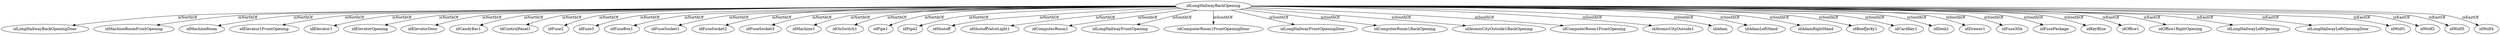 strict digraph  {
idLongHallwayBackOpening [node_type=entity_node];
idLongHallwayBackOpeningDoor [node_type=entity_node];
idMachineRoomFrontOpening [node_type=entity_node];
idMachineRoom [node_type=entity_node];
idElevator1FrontOpening [node_type=entity_node];
idElevator1 [node_type=entity_node];
idElevatorOpening [node_type=entity_node];
idElevatorDoor [node_type=entity_node];
idCandyBar1 [node_type=entity_node];
idControlPanel1 [node_type=entity_node];
idFuse2 [node_type=entity_node];
idFuse3 [node_type=entity_node];
idFuseBox1 [node_type=entity_node];
idFuseSocket1 [node_type=entity_node];
idFuseSocket2 [node_type=entity_node];
idFuseSocket3 [node_type=entity_node];
idMachine1 [node_type=entity_node];
idOnSwitch1 [node_type=entity_node];
idPipe1 [node_type=entity_node];
idPipe2 [node_type=entity_node];
idShutoff [node_type=entity_node];
idShutoffValveLight1 [node_type=entity_node];
idComputerRoom1 [node_type=entity_node];
idLongHallwayFrontOpening [node_type=entity_node];
idComputerRoom1FrontOpeningDoor [node_type=entity_node];
idLongHallwayFrontOpeningDoor [node_type=entity_node];
idComputerRoom1BackOpening [node_type=entity_node];
idAtomicCityOutside1BackOpening [node_type=entity_node];
idComputerRoom1FrontOpening [node_type=entity_node];
idAtomicCityOutside1 [node_type=entity_node];
idAdam [node_type=entity_node];
idAdamLeftHand [node_type=entity_node];
idAdamRightHand [node_type=entity_node];
idBeefJerky1 [node_type=entity_node];
idCardKey1 [node_type=entity_node];
idDesk1 [node_type=entity_node];
idDrawer1 [node_type=entity_node];
idFuse30A [node_type=entity_node];
idFusePackage [node_type=entity_node];
idKeyBlue [node_type=entity_node];
idOffice1 [node_type=entity_node];
idOffice1RightOpening [node_type=entity_node];
idLongHallwayLeftOpening [node_type=entity_node];
idLongHallwayLeftOpeningDoor [node_type=entity_node];
idWolf1 [node_type=entity_node];
idWolf2 [node_type=entity_node];
idWolf3 [node_type=entity_node];
idWolf4 [node_type=entity_node];
idLongHallwayBackOpening -> idLongHallwayBackOpeningDoor  [edge_type=relationship, label=isNorthOf];
idLongHallwayBackOpening -> idMachineRoomFrontOpening  [edge_type=relationship, label=isNorthOf];
idLongHallwayBackOpening -> idMachineRoom  [edge_type=relationship, label=isNorthOf];
idLongHallwayBackOpening -> idElevator1FrontOpening  [edge_type=relationship, label=isNorthOf];
idLongHallwayBackOpening -> idElevator1  [edge_type=relationship, label=isNorthOf];
idLongHallwayBackOpening -> idElevatorOpening  [edge_type=relationship, label=isNorthOf];
idLongHallwayBackOpening -> idElevatorDoor  [edge_type=relationship, label=isNorthOf];
idLongHallwayBackOpening -> idCandyBar1  [edge_type=relationship, label=isNorthOf];
idLongHallwayBackOpening -> idControlPanel1  [edge_type=relationship, label=isNorthOf];
idLongHallwayBackOpening -> idFuse2  [edge_type=relationship, label=isNorthOf];
idLongHallwayBackOpening -> idFuse3  [edge_type=relationship, label=isNorthOf];
idLongHallwayBackOpening -> idFuseBox1  [edge_type=relationship, label=isNorthOf];
idLongHallwayBackOpening -> idFuseSocket1  [edge_type=relationship, label=isNorthOf];
idLongHallwayBackOpening -> idFuseSocket2  [edge_type=relationship, label=isNorthOf];
idLongHallwayBackOpening -> idFuseSocket3  [edge_type=relationship, label=isNorthOf];
idLongHallwayBackOpening -> idMachine1  [edge_type=relationship, label=isNorthOf];
idLongHallwayBackOpening -> idOnSwitch1  [edge_type=relationship, label=isNorthOf];
idLongHallwayBackOpening -> idPipe1  [edge_type=relationship, label=isNorthOf];
idLongHallwayBackOpening -> idPipe2  [edge_type=relationship, label=isNorthOf];
idLongHallwayBackOpening -> idShutoff  [edge_type=relationship, label=isNorthOf];
idLongHallwayBackOpening -> idShutoffValveLight1  [edge_type=relationship, label=isNorthOf];
idLongHallwayBackOpening -> idComputerRoom1  [edge_type=relationship, label=isSouthOf];
idLongHallwayBackOpening -> idLongHallwayFrontOpening  [edge_type=relationship, label=isSouthOf];
idLongHallwayBackOpening -> idComputerRoom1FrontOpeningDoor  [edge_type=relationship, label=isSouthOf];
idLongHallwayBackOpening -> idLongHallwayFrontOpeningDoor  [edge_type=relationship, label=isSouthOf];
idLongHallwayBackOpening -> idComputerRoom1BackOpening  [edge_type=relationship, label=isSouthOf];
idLongHallwayBackOpening -> idAtomicCityOutside1BackOpening  [edge_type=relationship, label=isSouthOf];
idLongHallwayBackOpening -> idComputerRoom1FrontOpening  [edge_type=relationship, label=isSouthOf];
idLongHallwayBackOpening -> idAtomicCityOutside1  [edge_type=relationship, label=isSouthOf];
idLongHallwayBackOpening -> idAdam  [edge_type=relationship, label=isSouthOf];
idLongHallwayBackOpening -> idAdamLeftHand  [edge_type=relationship, label=isSouthOf];
idLongHallwayBackOpening -> idAdamRightHand  [edge_type=relationship, label=isSouthOf];
idLongHallwayBackOpening -> idBeefJerky1  [edge_type=relationship, label=isSouthOf];
idLongHallwayBackOpening -> idCardKey1  [edge_type=relationship, label=isSouthOf];
idLongHallwayBackOpening -> idDesk1  [edge_type=relationship, label=isSouthOf];
idLongHallwayBackOpening -> idDrawer1  [edge_type=relationship, label=isSouthOf];
idLongHallwayBackOpening -> idFuse30A  [edge_type=relationship, label=isSouthOf];
idLongHallwayBackOpening -> idFusePackage  [edge_type=relationship, label=isSouthOf];
idLongHallwayBackOpening -> idKeyBlue  [edge_type=relationship, label=isSouthOf];
idLongHallwayBackOpening -> idOffice1  [edge_type=relationship, label=isEastOf];
idLongHallwayBackOpening -> idOffice1RightOpening  [edge_type=relationship, label=isEastOf];
idLongHallwayBackOpening -> idLongHallwayLeftOpening  [edge_type=relationship, label=isEastOf];
idLongHallwayBackOpening -> idLongHallwayLeftOpeningDoor  [edge_type=relationship, label=isEastOf];
idLongHallwayBackOpening -> idWolf1  [edge_type=relationship, label=isEastOf];
idLongHallwayBackOpening -> idWolf2  [edge_type=relationship, label=isEastOf];
idLongHallwayBackOpening -> idWolf3  [edge_type=relationship, label=isEastOf];
idLongHallwayBackOpening -> idWolf4  [edge_type=relationship, label=isEastOf];
}
